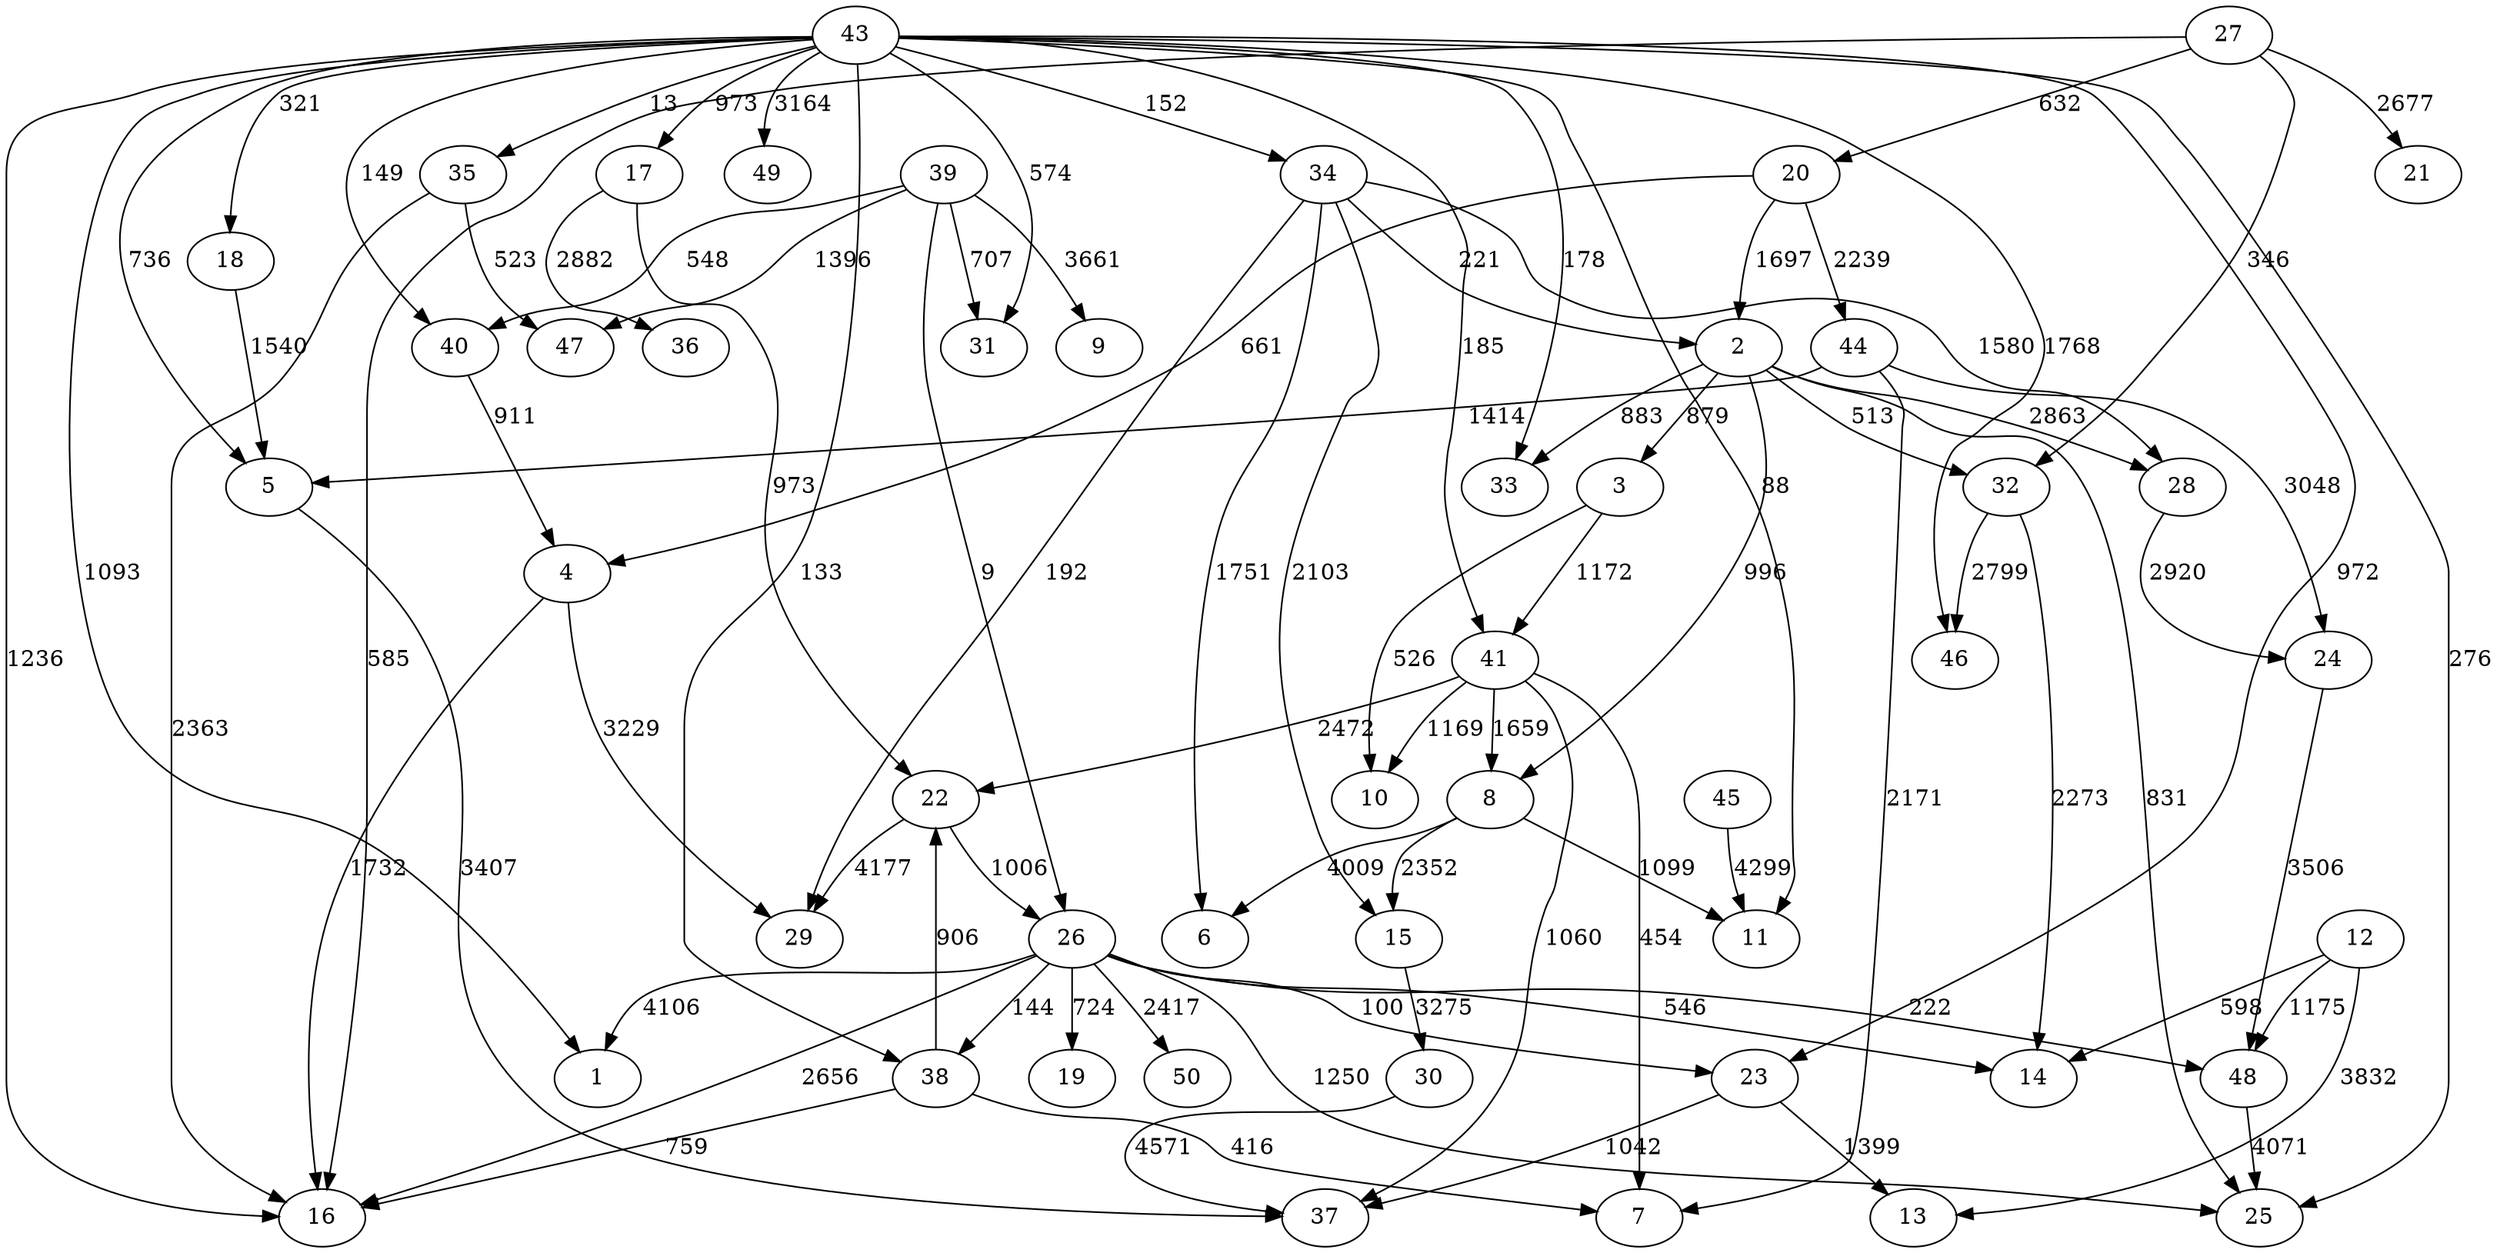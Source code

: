 strict digraph  {
	34 -> 15	 [label=2103];
	34 -> 6	 [label=1751];
	34 -> 28	 [label=1580];
	34 -> 29	 [label=192];
	34 -> 2	 [label=221];
	15 -> 30	 [label=3275];
	28 -> 24	 [label=2920];
	2 -> 28	 [label=2863];
	2 -> 25	 [label=831];
	2 -> 32	 [label=513];
	2 -> 33	 [label=883];
	2 -> 8	 [label=996];
	2 -> 3	 [label=879];
	38 -> 7	 [label=416];
	38 -> 16	 [label=759];
	38 -> 22	 [label=906];
	22 -> 29	 [label=4177];
	22 -> 26	 [label=1006];
	30 -> 37	 [label=4571];
	12 -> 13	 [label=3832];
	12 -> 48	 [label=1175];
	12 -> 14	 [label=598];
	48 -> 25	 [label=4071];
	32 -> 14	 [label=2273];
	32 -> 46	 [label=2799];
	35 -> 16	 [label=2363];
	35 -> 47	 [label=523];
	20 -> 2	 [label=1697];
	20 -> 4	 [label=661];
	20 -> 44	 [label=2239];
	4 -> 29	 [label=3229];
	4 -> 16	 [label=1732];
	44 -> 7	 [label=2171];
	44 -> 24	 [label=3048];
	44 -> 5	 [label=1414];
	8 -> 15	 [label=2352];
	8 -> 6	 [label=4009];
	8 -> 11	 [label=1099];
	3 -> 41	 [label=1172];
	3 -> 10	 [label=526];
	24 -> 48	 [label=3506];
	43 -> 34	 [label=152];
	43 -> 1	 [label=1093];
	43 -> 38	 [label=133];
	43 -> 16	 [label=1236];
	43 -> 25	 [label=276];
	43 -> 46	 [label=1768];
	43 -> 35	 [label=13];
	43 -> 33	 [label=178];
	43 -> 23	 [label=972];
	43 -> 49	 [label=3164];
	43 -> 5	 [label=736];
	43 -> 18	 [label=321];
	43 -> 17	 [label=973];
	43 -> 41	 [label=185];
	43 -> 11	 [label=88];
	43 -> 31	 [label=574];
	43 -> 40	 [label=149];
	23 -> 13	 [label=1399];
	23 -> 37	 [label=1042];
	5 -> 37	 [label=3407];
	18 -> 5	 [label=1540];
	17 -> 22	 [label=973];
	17 -> 36	 [label=2882];
	41 -> 7	 [label=454];
	41 -> 22	 [label=2472];
	41 -> 8	 [label=1659];
	41 -> 37	 [label=1060];
	41 -> 10	 [label=1169];
	40 -> 4	 [label=911];
	39 -> 47	 [label=1396];
	39 -> 31	 [label=707];
	39 -> 40	 [label=548];
	39 -> 9	 [label=3661];
	39 -> 26	 [label=9];
	26 -> 1	 [label=4106];
	26 -> 50	 [label=2417];
	26 -> 38	 [label=144];
	26 -> 16	 [label=2656];
	26 -> 48	 [label=222];
	26 -> 14	 [label=546];
	26 -> 25	 [label=1250];
	26 -> 23	 [label=100];
	26 -> 19	 [label=724];
	27 -> 16	 [label=585];
	27 -> 32	 [label=346];
	27 -> 20	 [label=632];
	27 -> 21	 [label=2677];
	45 -> 11	 [label=4299];
}
